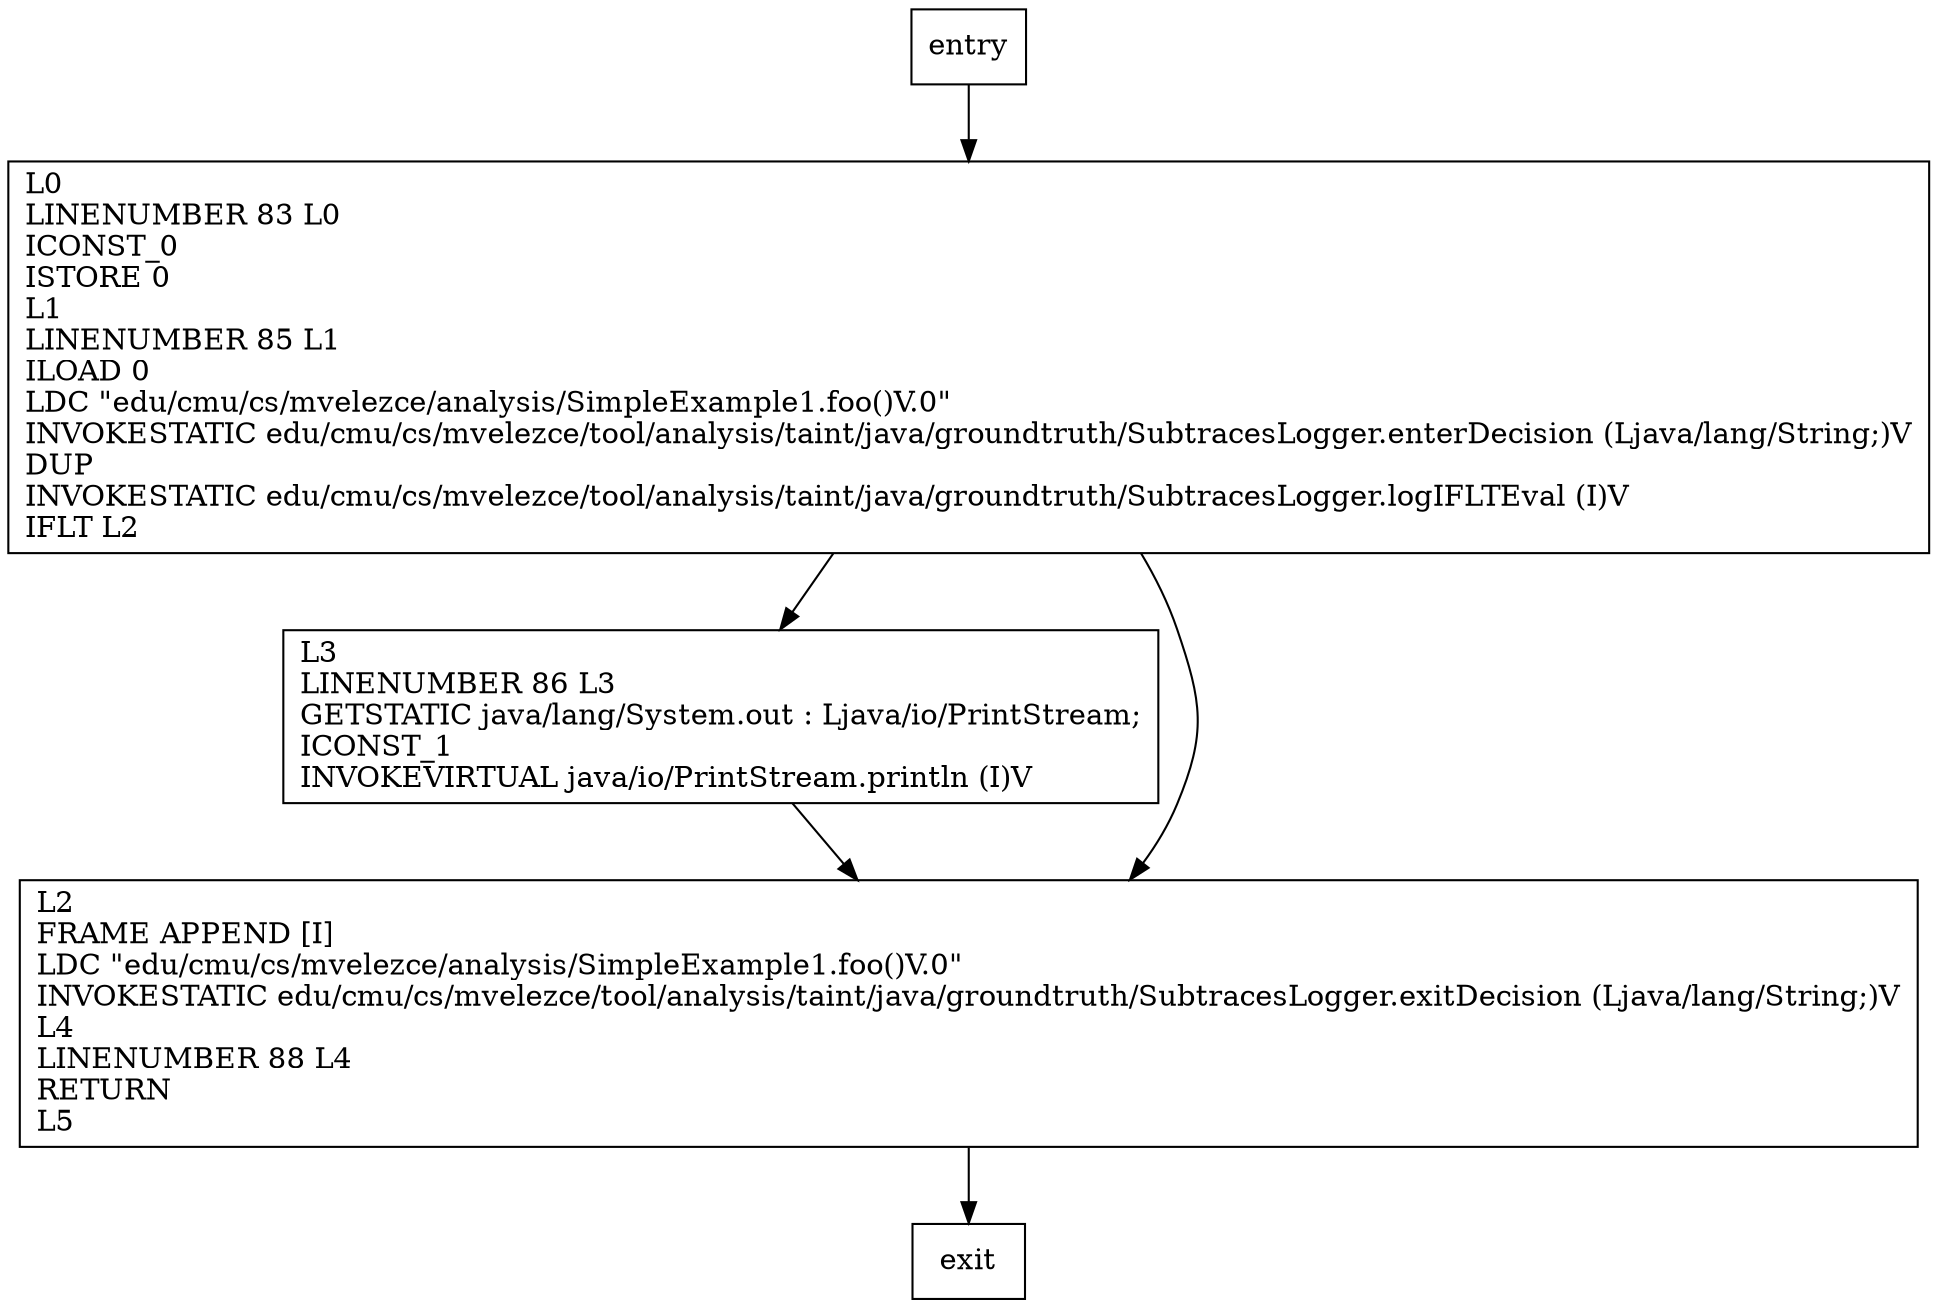digraph foo {
node [shape=record];
2122451771 [label="L3\lLINENUMBER 86 L3\lGETSTATIC java/lang/System.out : Ljava/io/PrintStream;\lICONST_1\lINVOKEVIRTUAL java/io/PrintStream.println (I)V\l"];
1708280164 [label="L2\lFRAME APPEND [I]\lLDC \"edu/cmu/cs/mvelezce/analysis/SimpleExample1.foo()V.0\"\lINVOKESTATIC edu/cmu/cs/mvelezce/tool/analysis/taint/java/groundtruth/SubtracesLogger.exitDecision (Ljava/lang/String;)V\lL4\lLINENUMBER 88 L4\lRETURN\lL5\l"];
144140860 [label="L0\lLINENUMBER 83 L0\lICONST_0\lISTORE 0\lL1\lLINENUMBER 85 L1\lILOAD 0\lLDC \"edu/cmu/cs/mvelezce/analysis/SimpleExample1.foo()V.0\"\lINVOKESTATIC edu/cmu/cs/mvelezce/tool/analysis/taint/java/groundtruth/SubtracesLogger.enterDecision (Ljava/lang/String;)V\lDUP\lINVOKESTATIC edu/cmu/cs/mvelezce/tool/analysis/taint/java/groundtruth/SubtracesLogger.logIFLTEval (I)V\lIFLT L2\l"];
entry;
exit;
entry -> 144140860;
2122451771 -> 1708280164;
1708280164 -> exit;
144140860 -> 2122451771;
144140860 -> 1708280164;
}
